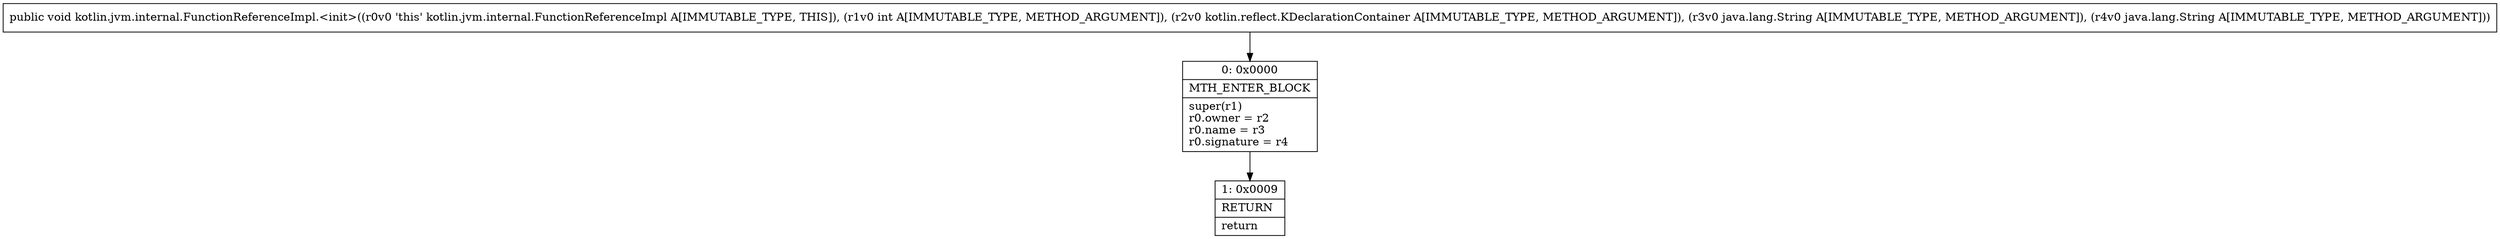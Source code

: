 digraph "CFG forkotlin.jvm.internal.FunctionReferenceImpl.\<init\>(ILkotlin\/reflect\/KDeclarationContainer;Ljava\/lang\/String;Ljava\/lang\/String;)V" {
Node_0 [shape=record,label="{0\:\ 0x0000|MTH_ENTER_BLOCK\l|super(r1)\lr0.owner = r2\lr0.name = r3\lr0.signature = r4\l}"];
Node_1 [shape=record,label="{1\:\ 0x0009|RETURN\l|return\l}"];
MethodNode[shape=record,label="{public void kotlin.jvm.internal.FunctionReferenceImpl.\<init\>((r0v0 'this' kotlin.jvm.internal.FunctionReferenceImpl A[IMMUTABLE_TYPE, THIS]), (r1v0 int A[IMMUTABLE_TYPE, METHOD_ARGUMENT]), (r2v0 kotlin.reflect.KDeclarationContainer A[IMMUTABLE_TYPE, METHOD_ARGUMENT]), (r3v0 java.lang.String A[IMMUTABLE_TYPE, METHOD_ARGUMENT]), (r4v0 java.lang.String A[IMMUTABLE_TYPE, METHOD_ARGUMENT])) }"];
MethodNode -> Node_0;
Node_0 -> Node_1;
}

